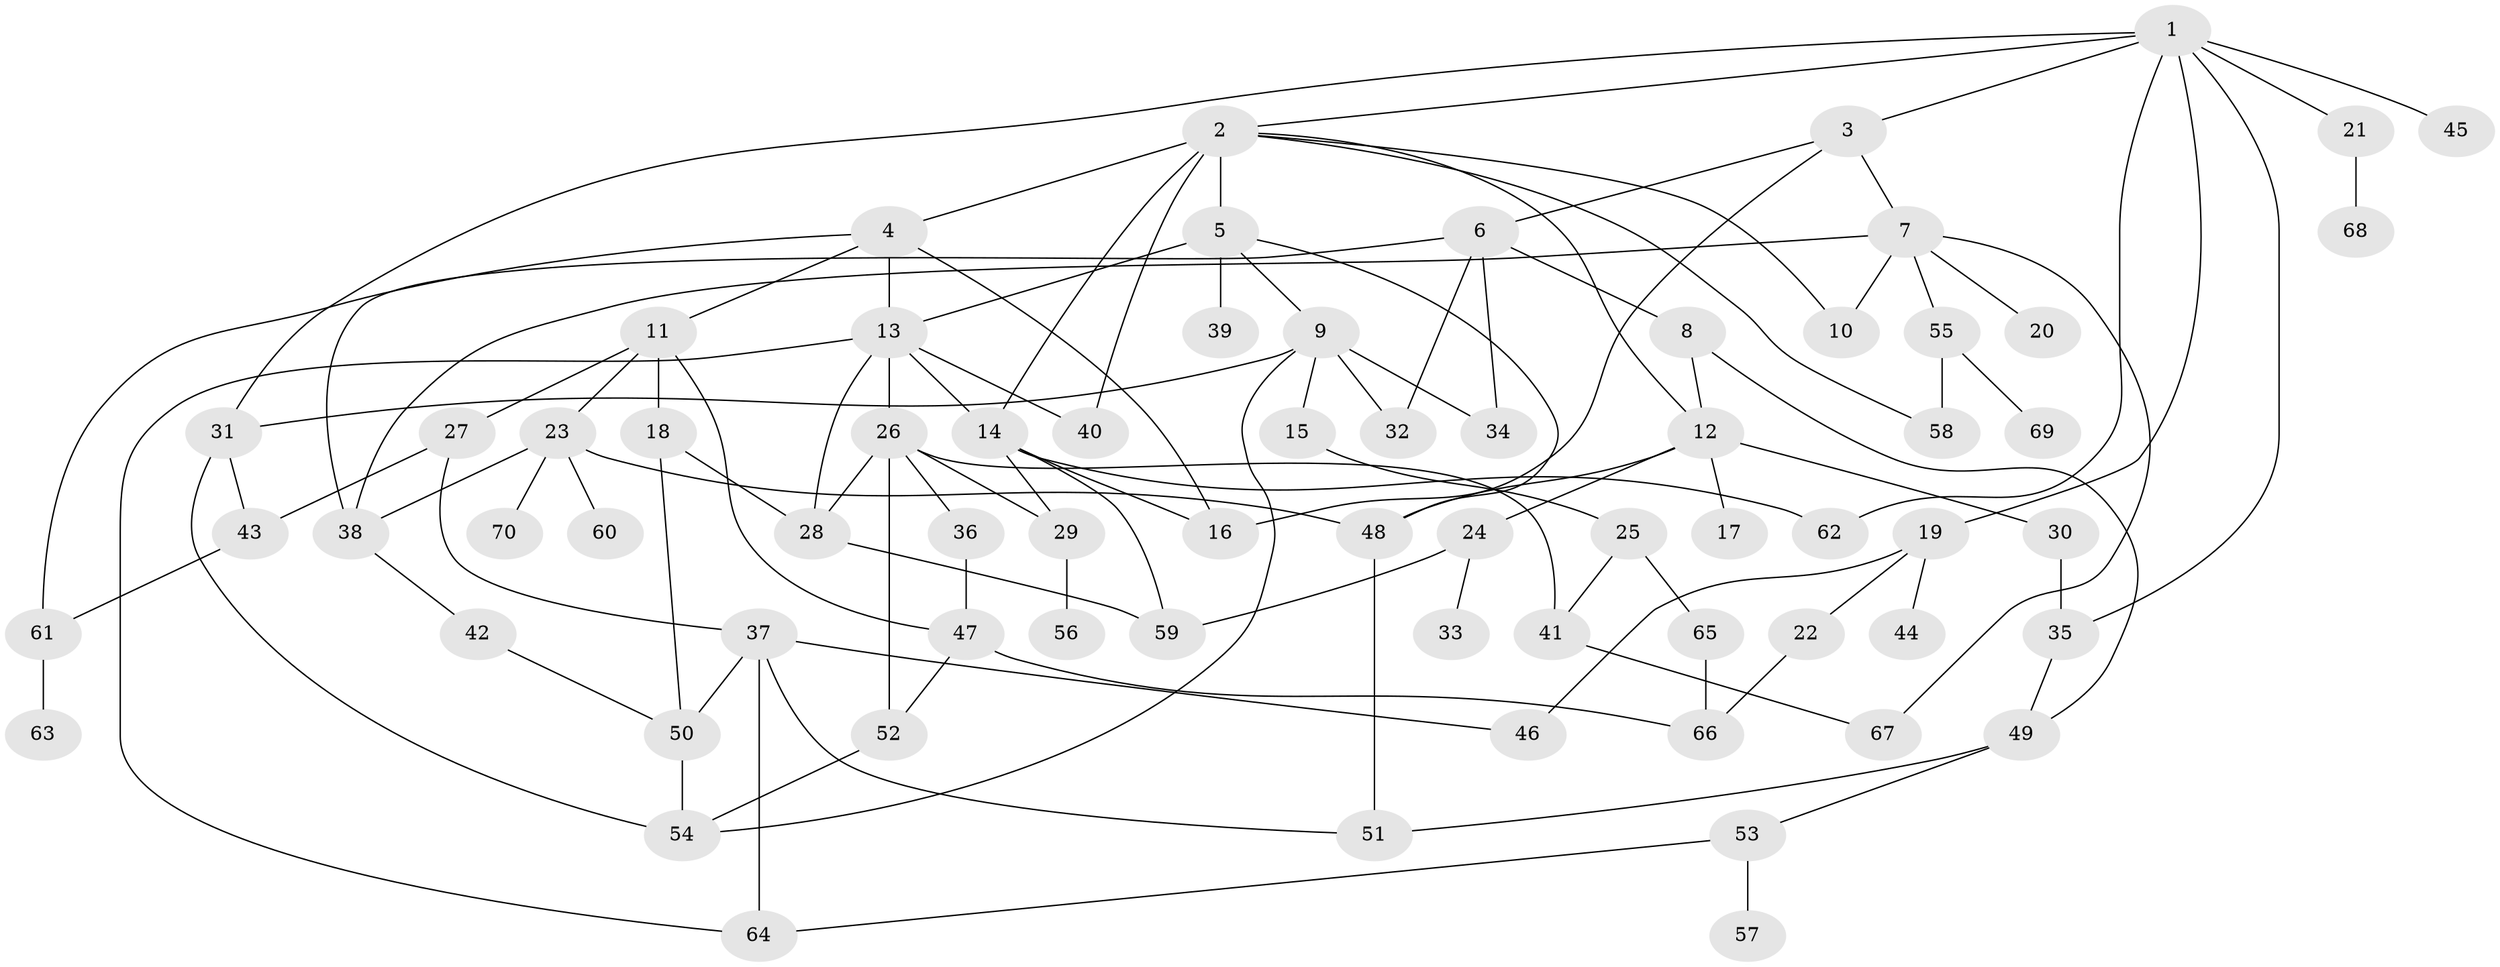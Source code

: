 // original degree distribution, {8: 0.014388489208633094, 6: 0.02158273381294964, 5: 0.07194244604316546, 3: 0.19424460431654678, 4: 0.07913669064748201, 7: 0.014388489208633094, 1: 0.2517985611510791, 2: 0.34532374100719426, 10: 0.007194244604316547}
// Generated by graph-tools (version 1.1) at 2025/34/03/09/25 02:34:14]
// undirected, 70 vertices, 110 edges
graph export_dot {
graph [start="1"]
  node [color=gray90,style=filled];
  1;
  2;
  3;
  4;
  5;
  6;
  7;
  8;
  9;
  10;
  11;
  12;
  13;
  14;
  15;
  16;
  17;
  18;
  19;
  20;
  21;
  22;
  23;
  24;
  25;
  26;
  27;
  28;
  29;
  30;
  31;
  32;
  33;
  34;
  35;
  36;
  37;
  38;
  39;
  40;
  41;
  42;
  43;
  44;
  45;
  46;
  47;
  48;
  49;
  50;
  51;
  52;
  53;
  54;
  55;
  56;
  57;
  58;
  59;
  60;
  61;
  62;
  63;
  64;
  65;
  66;
  67;
  68;
  69;
  70;
  1 -- 2 [weight=1.0];
  1 -- 3 [weight=1.0];
  1 -- 19 [weight=1.0];
  1 -- 21 [weight=1.0];
  1 -- 31 [weight=1.0];
  1 -- 35 [weight=1.0];
  1 -- 45 [weight=1.0];
  1 -- 62 [weight=1.0];
  2 -- 4 [weight=1.0];
  2 -- 5 [weight=1.0];
  2 -- 10 [weight=1.0];
  2 -- 12 [weight=1.0];
  2 -- 14 [weight=2.0];
  2 -- 40 [weight=1.0];
  2 -- 58 [weight=1.0];
  3 -- 6 [weight=1.0];
  3 -- 7 [weight=1.0];
  3 -- 16 [weight=1.0];
  4 -- 11 [weight=1.0];
  4 -- 13 [weight=1.0];
  4 -- 16 [weight=1.0];
  4 -- 61 [weight=1.0];
  5 -- 9 [weight=1.0];
  5 -- 13 [weight=1.0];
  5 -- 39 [weight=2.0];
  5 -- 48 [weight=1.0];
  6 -- 8 [weight=1.0];
  6 -- 32 [weight=1.0];
  6 -- 34 [weight=1.0];
  6 -- 38 [weight=1.0];
  7 -- 10 [weight=1.0];
  7 -- 20 [weight=1.0];
  7 -- 38 [weight=1.0];
  7 -- 55 [weight=1.0];
  7 -- 67 [weight=1.0];
  8 -- 12 [weight=1.0];
  8 -- 49 [weight=1.0];
  9 -- 15 [weight=1.0];
  9 -- 31 [weight=1.0];
  9 -- 32 [weight=1.0];
  9 -- 34 [weight=1.0];
  9 -- 54 [weight=1.0];
  11 -- 18 [weight=1.0];
  11 -- 23 [weight=1.0];
  11 -- 27 [weight=1.0];
  11 -- 47 [weight=1.0];
  12 -- 17 [weight=1.0];
  12 -- 24 [weight=1.0];
  12 -- 30 [weight=1.0];
  12 -- 48 [weight=1.0];
  13 -- 14 [weight=1.0];
  13 -- 26 [weight=4.0];
  13 -- 28 [weight=1.0];
  13 -- 40 [weight=1.0];
  13 -- 64 [weight=1.0];
  14 -- 16 [weight=1.0];
  14 -- 29 [weight=1.0];
  14 -- 59 [weight=1.0];
  14 -- 62 [weight=1.0];
  15 -- 25 [weight=1.0];
  18 -- 28 [weight=1.0];
  18 -- 50 [weight=1.0];
  19 -- 22 [weight=1.0];
  19 -- 44 [weight=1.0];
  19 -- 46 [weight=1.0];
  21 -- 68 [weight=1.0];
  22 -- 66 [weight=1.0];
  23 -- 38 [weight=1.0];
  23 -- 48 [weight=1.0];
  23 -- 60 [weight=1.0];
  23 -- 70 [weight=1.0];
  24 -- 33 [weight=1.0];
  24 -- 59 [weight=1.0];
  25 -- 41 [weight=1.0];
  25 -- 65 [weight=2.0];
  26 -- 28 [weight=1.0];
  26 -- 29 [weight=1.0];
  26 -- 36 [weight=1.0];
  26 -- 41 [weight=1.0];
  26 -- 52 [weight=1.0];
  27 -- 37 [weight=1.0];
  27 -- 43 [weight=1.0];
  28 -- 59 [weight=2.0];
  29 -- 56 [weight=1.0];
  30 -- 35 [weight=2.0];
  31 -- 43 [weight=1.0];
  31 -- 54 [weight=1.0];
  35 -- 49 [weight=1.0];
  36 -- 47 [weight=1.0];
  37 -- 46 [weight=1.0];
  37 -- 50 [weight=1.0];
  37 -- 51 [weight=1.0];
  37 -- 64 [weight=1.0];
  38 -- 42 [weight=1.0];
  41 -- 67 [weight=1.0];
  42 -- 50 [weight=1.0];
  43 -- 61 [weight=1.0];
  47 -- 52 [weight=1.0];
  47 -- 66 [weight=1.0];
  48 -- 51 [weight=2.0];
  49 -- 51 [weight=1.0];
  49 -- 53 [weight=1.0];
  50 -- 54 [weight=1.0];
  52 -- 54 [weight=1.0];
  53 -- 57 [weight=1.0];
  53 -- 64 [weight=1.0];
  55 -- 58 [weight=1.0];
  55 -- 69 [weight=1.0];
  61 -- 63 [weight=1.0];
  65 -- 66 [weight=1.0];
}
